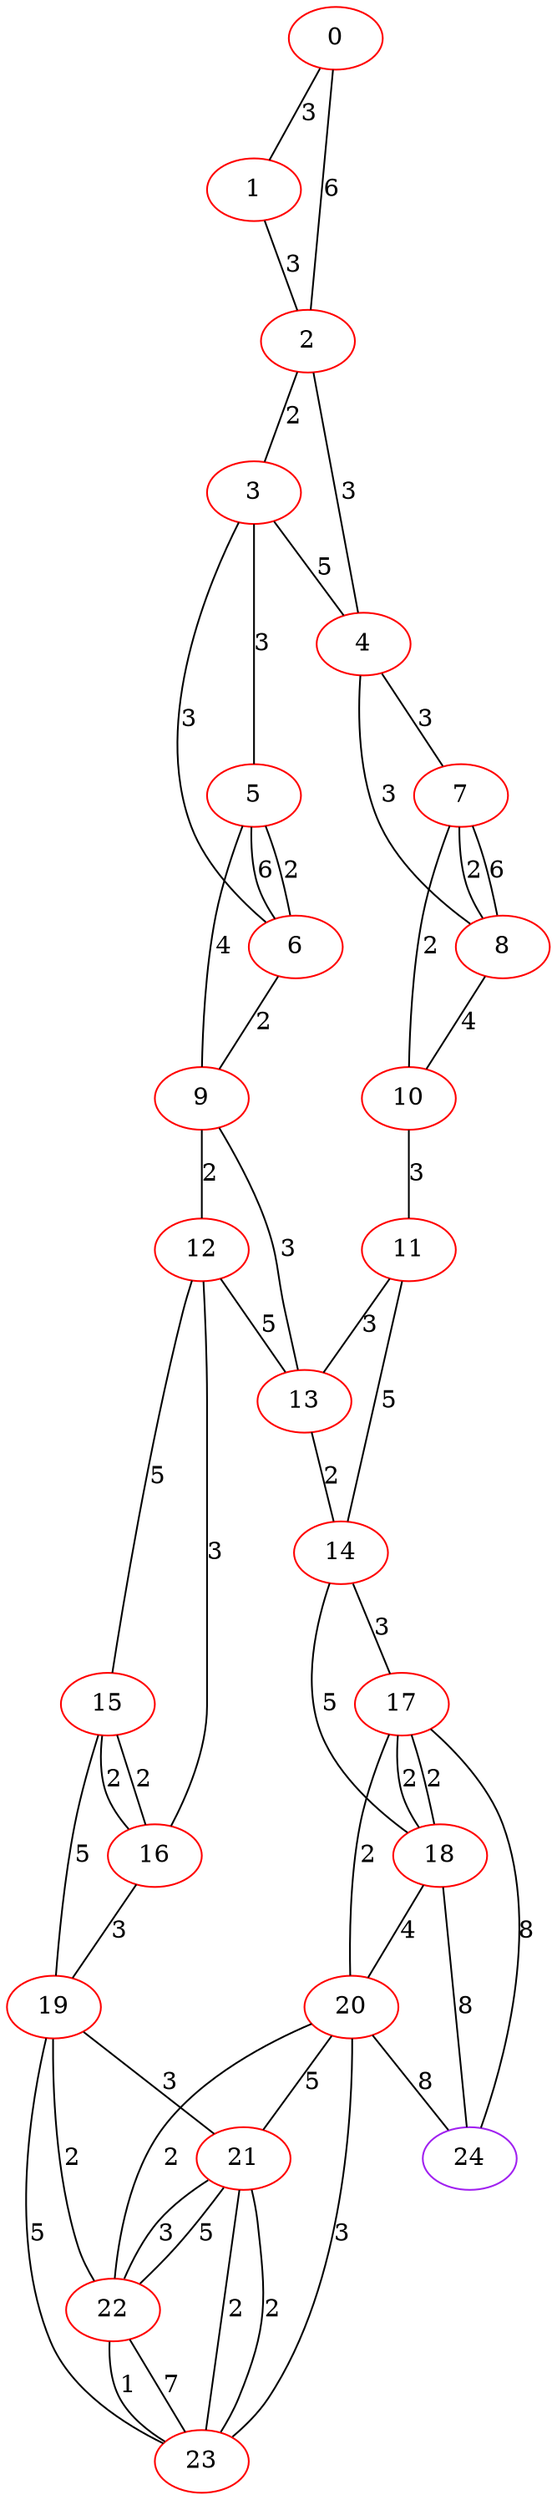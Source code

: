 graph "" {
0 [color=red, weight=1];
1 [color=red, weight=1];
2 [color=red, weight=1];
3 [color=red, weight=1];
4 [color=red, weight=1];
5 [color=red, weight=1];
6 [color=red, weight=1];
7 [color=red, weight=1];
8 [color=red, weight=1];
9 [color=red, weight=1];
10 [color=red, weight=1];
11 [color=red, weight=1];
12 [color=red, weight=1];
13 [color=red, weight=1];
14 [color=red, weight=1];
15 [color=red, weight=1];
16 [color=red, weight=1];
17 [color=red, weight=1];
18 [color=red, weight=1];
19 [color=red, weight=1];
20 [color=red, weight=1];
21 [color=red, weight=1];
22 [color=red, weight=1];
23 [color=red, weight=1];
24 [color=purple, weight=4];
0 -- 1  [key=0, label=3];
0 -- 2  [key=0, label=6];
1 -- 2  [key=0, label=3];
2 -- 3  [key=0, label=2];
2 -- 4  [key=0, label=3];
3 -- 4  [key=0, label=5];
3 -- 5  [key=0, label=3];
3 -- 6  [key=0, label=3];
4 -- 8  [key=0, label=3];
4 -- 7  [key=0, label=3];
5 -- 9  [key=0, label=4];
5 -- 6  [key=0, label=2];
5 -- 6  [key=1, label=6];
6 -- 9  [key=0, label=2];
7 -- 8  [key=0, label=2];
7 -- 8  [key=1, label=6];
7 -- 10  [key=0, label=2];
8 -- 10  [key=0, label=4];
9 -- 12  [key=0, label=2];
9 -- 13  [key=0, label=3];
10 -- 11  [key=0, label=3];
11 -- 13  [key=0, label=3];
11 -- 14  [key=0, label=5];
12 -- 16  [key=0, label=3];
12 -- 13  [key=0, label=5];
12 -- 15  [key=0, label=5];
13 -- 14  [key=0, label=2];
14 -- 17  [key=0, label=3];
14 -- 18  [key=0, label=5];
15 -- 16  [key=0, label=2];
15 -- 16  [key=1, label=2];
15 -- 19  [key=0, label=5];
16 -- 19  [key=0, label=3];
17 -- 24  [key=0, label=8];
17 -- 18  [key=0, label=2];
17 -- 18  [key=1, label=2];
17 -- 20  [key=0, label=2];
18 -- 24  [key=0, label=8];
18 -- 20  [key=0, label=4];
19 -- 23  [key=0, label=5];
19 -- 21  [key=0, label=3];
19 -- 22  [key=0, label=2];
20 -- 21  [key=0, label=5];
20 -- 22  [key=0, label=2];
20 -- 23  [key=0, label=3];
20 -- 24  [key=0, label=8];
21 -- 22  [key=0, label=3];
21 -- 22  [key=1, label=5];
21 -- 23  [key=0, label=2];
21 -- 23  [key=1, label=2];
22 -- 23  [key=0, label=1];
22 -- 23  [key=1, label=7];
}
